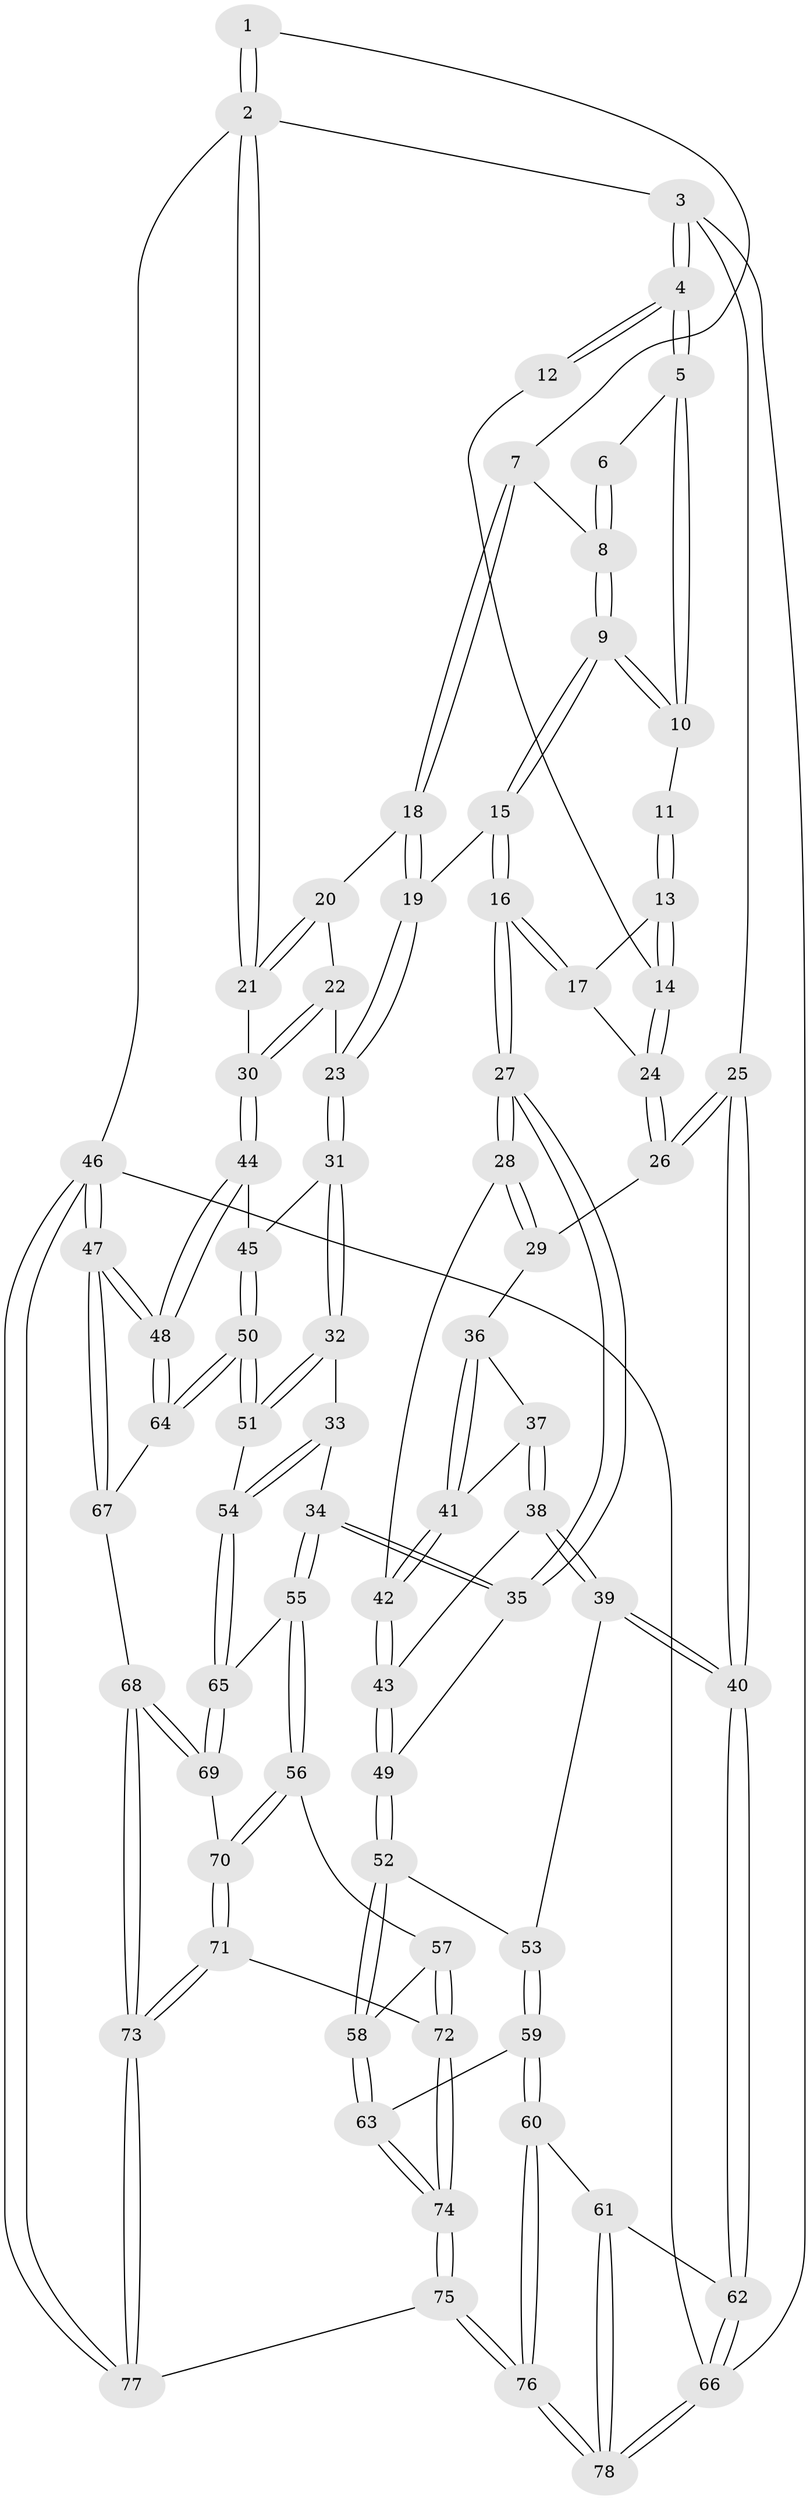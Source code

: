 // coarse degree distribution, {1: 0.02564102564102564, 2: 0.05128205128205128, 4: 0.358974358974359, 6: 0.07692307692307693, 5: 0.358974358974359, 3: 0.10256410256410256, 7: 0.02564102564102564}
// Generated by graph-tools (version 1.1) at 2025/07/03/04/25 22:07:06]
// undirected, 78 vertices, 192 edges
graph export_dot {
graph [start="1"]
  node [color=gray90,style=filled];
  1 [pos="+0.7294742895167062+0"];
  2 [pos="+1+0"];
  3 [pos="+0+0"];
  4 [pos="+0+0"];
  5 [pos="+0.5060512698046385+0"];
  6 [pos="+0.6612688154724057+0"];
  7 [pos="+0.8137740576585467+0.13399192887645492"];
  8 [pos="+0.7202866122791037+0.10457286030573851"];
  9 [pos="+0.5438517752996512+0.1216781434911504"];
  10 [pos="+0.4876095251392382+0.04287783576925414"];
  11 [pos="+0.41506725207042744+0.09147448227141981"];
  12 [pos="+0.21247665994525358+0.09859498704683968"];
  13 [pos="+0.37613691185160764+0.17993961507073736"];
  14 [pos="+0.2102530779827021+0.2445219914137878"];
  15 [pos="+0.5977725113941814+0.29947249860608693"];
  16 [pos="+0.47287677055047744+0.39535044647486206"];
  17 [pos="+0.3782388852356859+0.28059030806555735"];
  18 [pos="+0.8338642214728903+0.15637225580955125"];
  19 [pos="+0.705028690711569+0.3273442170342826"];
  20 [pos="+0.8532918236694582+0.1548717768050697"];
  21 [pos="+1+0"];
  22 [pos="+0.9321786147503593+0.37096493209825643"];
  23 [pos="+0.7786106309354535+0.4284937368187857"];
  24 [pos="+0.1933941004624819+0.2920964040689644"];
  25 [pos="+0+0.37285443750668645"];
  26 [pos="+0.15042458415269191+0.34581355335424097"];
  27 [pos="+0.4401225641390752+0.46189572494817766"];
  28 [pos="+0.4328358628821918+0.4611335143711288"];
  29 [pos="+0.17173534265423804+0.36352289496354867"];
  30 [pos="+1+0.35269650570690825"];
  31 [pos="+0.7780993802495251+0.4947034061195509"];
  32 [pos="+0.7281061432263084+0.5509727754665037"];
  33 [pos="+0.674446779907432+0.603602261968929"];
  34 [pos="+0.5794529518597118+0.6361823613597392"];
  35 [pos="+0.45035469043702425+0.49559968634220347"];
  36 [pos="+0.18506023116842873+0.4072812415912634"];
  37 [pos="+0.189122325770341+0.5395839848043901"];
  38 [pos="+0.11744400875635101+0.6254109208545514"];
  39 [pos="+0.11674818522012989+0.6258209551012929"];
  40 [pos="+0+0.5940237965461348"];
  41 [pos="+0.2562213424691825+0.5381130675575151"];
  42 [pos="+0.25844619769358895+0.5397762644480476"];
  43 [pos="+0.2534576743487704+0.5885324536501451"];
  44 [pos="+1+0.560587590965755"];
  45 [pos="+0.8601382992758094+0.5503497124384573"];
  46 [pos="+1+1"];
  47 [pos="+1+0.906506541132941"];
  48 [pos="+1+0.8433066257828329"];
  49 [pos="+0.3214169110342744+0.6571935934030342"];
  50 [pos="+0.8968259446957122+0.747455231789403"];
  51 [pos="+0.8826737243067354+0.7491060956707077"];
  52 [pos="+0.32115263640614156+0.6591437706137901"];
  53 [pos="+0.1883355856591636+0.6933969995486722"];
  54 [pos="+0.8067196116203096+0.7643318236513692"];
  55 [pos="+0.5703960165522025+0.6679901351476268"];
  56 [pos="+0.5467769670905449+0.7394695301332753"];
  57 [pos="+0.4051657447091218+0.7842325148653021"];
  58 [pos="+0.3758089339068561+0.7918215569787529"];
  59 [pos="+0.2119074299039192+0.8591574164630522"];
  60 [pos="+0.19225190041193813+0.8803440062619994"];
  61 [pos="+0+0.8270972732100625"];
  62 [pos="+0+0.7888590392169783"];
  63 [pos="+0.3714540754084846+0.7974926122700865"];
  64 [pos="+0.9814680048255173+0.7817638469027626"];
  65 [pos="+0.7814769101802831+0.7940248010368518"];
  66 [pos="+0+1"];
  67 [pos="+0.7541452073255859+0.9425819862698006"];
  68 [pos="+0.7497141935155428+0.9435758193890742"];
  69 [pos="+0.7808574427511088+0.794874181400096"];
  70 [pos="+0.5728737908750592+0.7840700253268451"];
  71 [pos="+0.6006102768766872+0.8916039446416462"];
  72 [pos="+0.507884876668933+0.9278091830812882"];
  73 [pos="+0.6957504103571246+1"];
  74 [pos="+0.4228634928929202+0.9745197095805023"];
  75 [pos="+0.35327623125517293+1"];
  76 [pos="+0.26112858265556227+1"];
  77 [pos="+0.6929741254018512+1"];
  78 [pos="+0.26012463915449635+1"];
  1 -- 2;
  1 -- 2;
  1 -- 7;
  2 -- 3;
  2 -- 21;
  2 -- 21;
  2 -- 46;
  3 -- 4;
  3 -- 4;
  3 -- 25;
  3 -- 66;
  4 -- 5;
  4 -- 5;
  4 -- 12;
  4 -- 12;
  5 -- 6;
  5 -- 10;
  5 -- 10;
  6 -- 8;
  6 -- 8;
  7 -- 8;
  7 -- 18;
  7 -- 18;
  8 -- 9;
  8 -- 9;
  9 -- 10;
  9 -- 10;
  9 -- 15;
  9 -- 15;
  10 -- 11;
  11 -- 13;
  11 -- 13;
  12 -- 14;
  13 -- 14;
  13 -- 14;
  13 -- 17;
  14 -- 24;
  14 -- 24;
  15 -- 16;
  15 -- 16;
  15 -- 19;
  16 -- 17;
  16 -- 17;
  16 -- 27;
  16 -- 27;
  17 -- 24;
  18 -- 19;
  18 -- 19;
  18 -- 20;
  19 -- 23;
  19 -- 23;
  20 -- 21;
  20 -- 21;
  20 -- 22;
  21 -- 30;
  22 -- 23;
  22 -- 30;
  22 -- 30;
  23 -- 31;
  23 -- 31;
  24 -- 26;
  24 -- 26;
  25 -- 26;
  25 -- 26;
  25 -- 40;
  25 -- 40;
  26 -- 29;
  27 -- 28;
  27 -- 28;
  27 -- 35;
  27 -- 35;
  28 -- 29;
  28 -- 29;
  28 -- 42;
  29 -- 36;
  30 -- 44;
  30 -- 44;
  31 -- 32;
  31 -- 32;
  31 -- 45;
  32 -- 33;
  32 -- 51;
  32 -- 51;
  33 -- 34;
  33 -- 54;
  33 -- 54;
  34 -- 35;
  34 -- 35;
  34 -- 55;
  34 -- 55;
  35 -- 49;
  36 -- 37;
  36 -- 41;
  36 -- 41;
  37 -- 38;
  37 -- 38;
  37 -- 41;
  38 -- 39;
  38 -- 39;
  38 -- 43;
  39 -- 40;
  39 -- 40;
  39 -- 53;
  40 -- 62;
  40 -- 62;
  41 -- 42;
  41 -- 42;
  42 -- 43;
  42 -- 43;
  43 -- 49;
  43 -- 49;
  44 -- 45;
  44 -- 48;
  44 -- 48;
  45 -- 50;
  45 -- 50;
  46 -- 47;
  46 -- 47;
  46 -- 77;
  46 -- 77;
  46 -- 66;
  47 -- 48;
  47 -- 48;
  47 -- 67;
  47 -- 67;
  48 -- 64;
  48 -- 64;
  49 -- 52;
  49 -- 52;
  50 -- 51;
  50 -- 51;
  50 -- 64;
  50 -- 64;
  51 -- 54;
  52 -- 53;
  52 -- 58;
  52 -- 58;
  53 -- 59;
  53 -- 59;
  54 -- 65;
  54 -- 65;
  55 -- 56;
  55 -- 56;
  55 -- 65;
  56 -- 57;
  56 -- 70;
  56 -- 70;
  57 -- 58;
  57 -- 72;
  57 -- 72;
  58 -- 63;
  58 -- 63;
  59 -- 60;
  59 -- 60;
  59 -- 63;
  60 -- 61;
  60 -- 76;
  60 -- 76;
  61 -- 62;
  61 -- 78;
  61 -- 78;
  62 -- 66;
  62 -- 66;
  63 -- 74;
  63 -- 74;
  64 -- 67;
  65 -- 69;
  65 -- 69;
  66 -- 78;
  66 -- 78;
  67 -- 68;
  68 -- 69;
  68 -- 69;
  68 -- 73;
  68 -- 73;
  69 -- 70;
  70 -- 71;
  70 -- 71;
  71 -- 72;
  71 -- 73;
  71 -- 73;
  72 -- 74;
  72 -- 74;
  73 -- 77;
  73 -- 77;
  74 -- 75;
  74 -- 75;
  75 -- 76;
  75 -- 76;
  75 -- 77;
  76 -- 78;
  76 -- 78;
}
